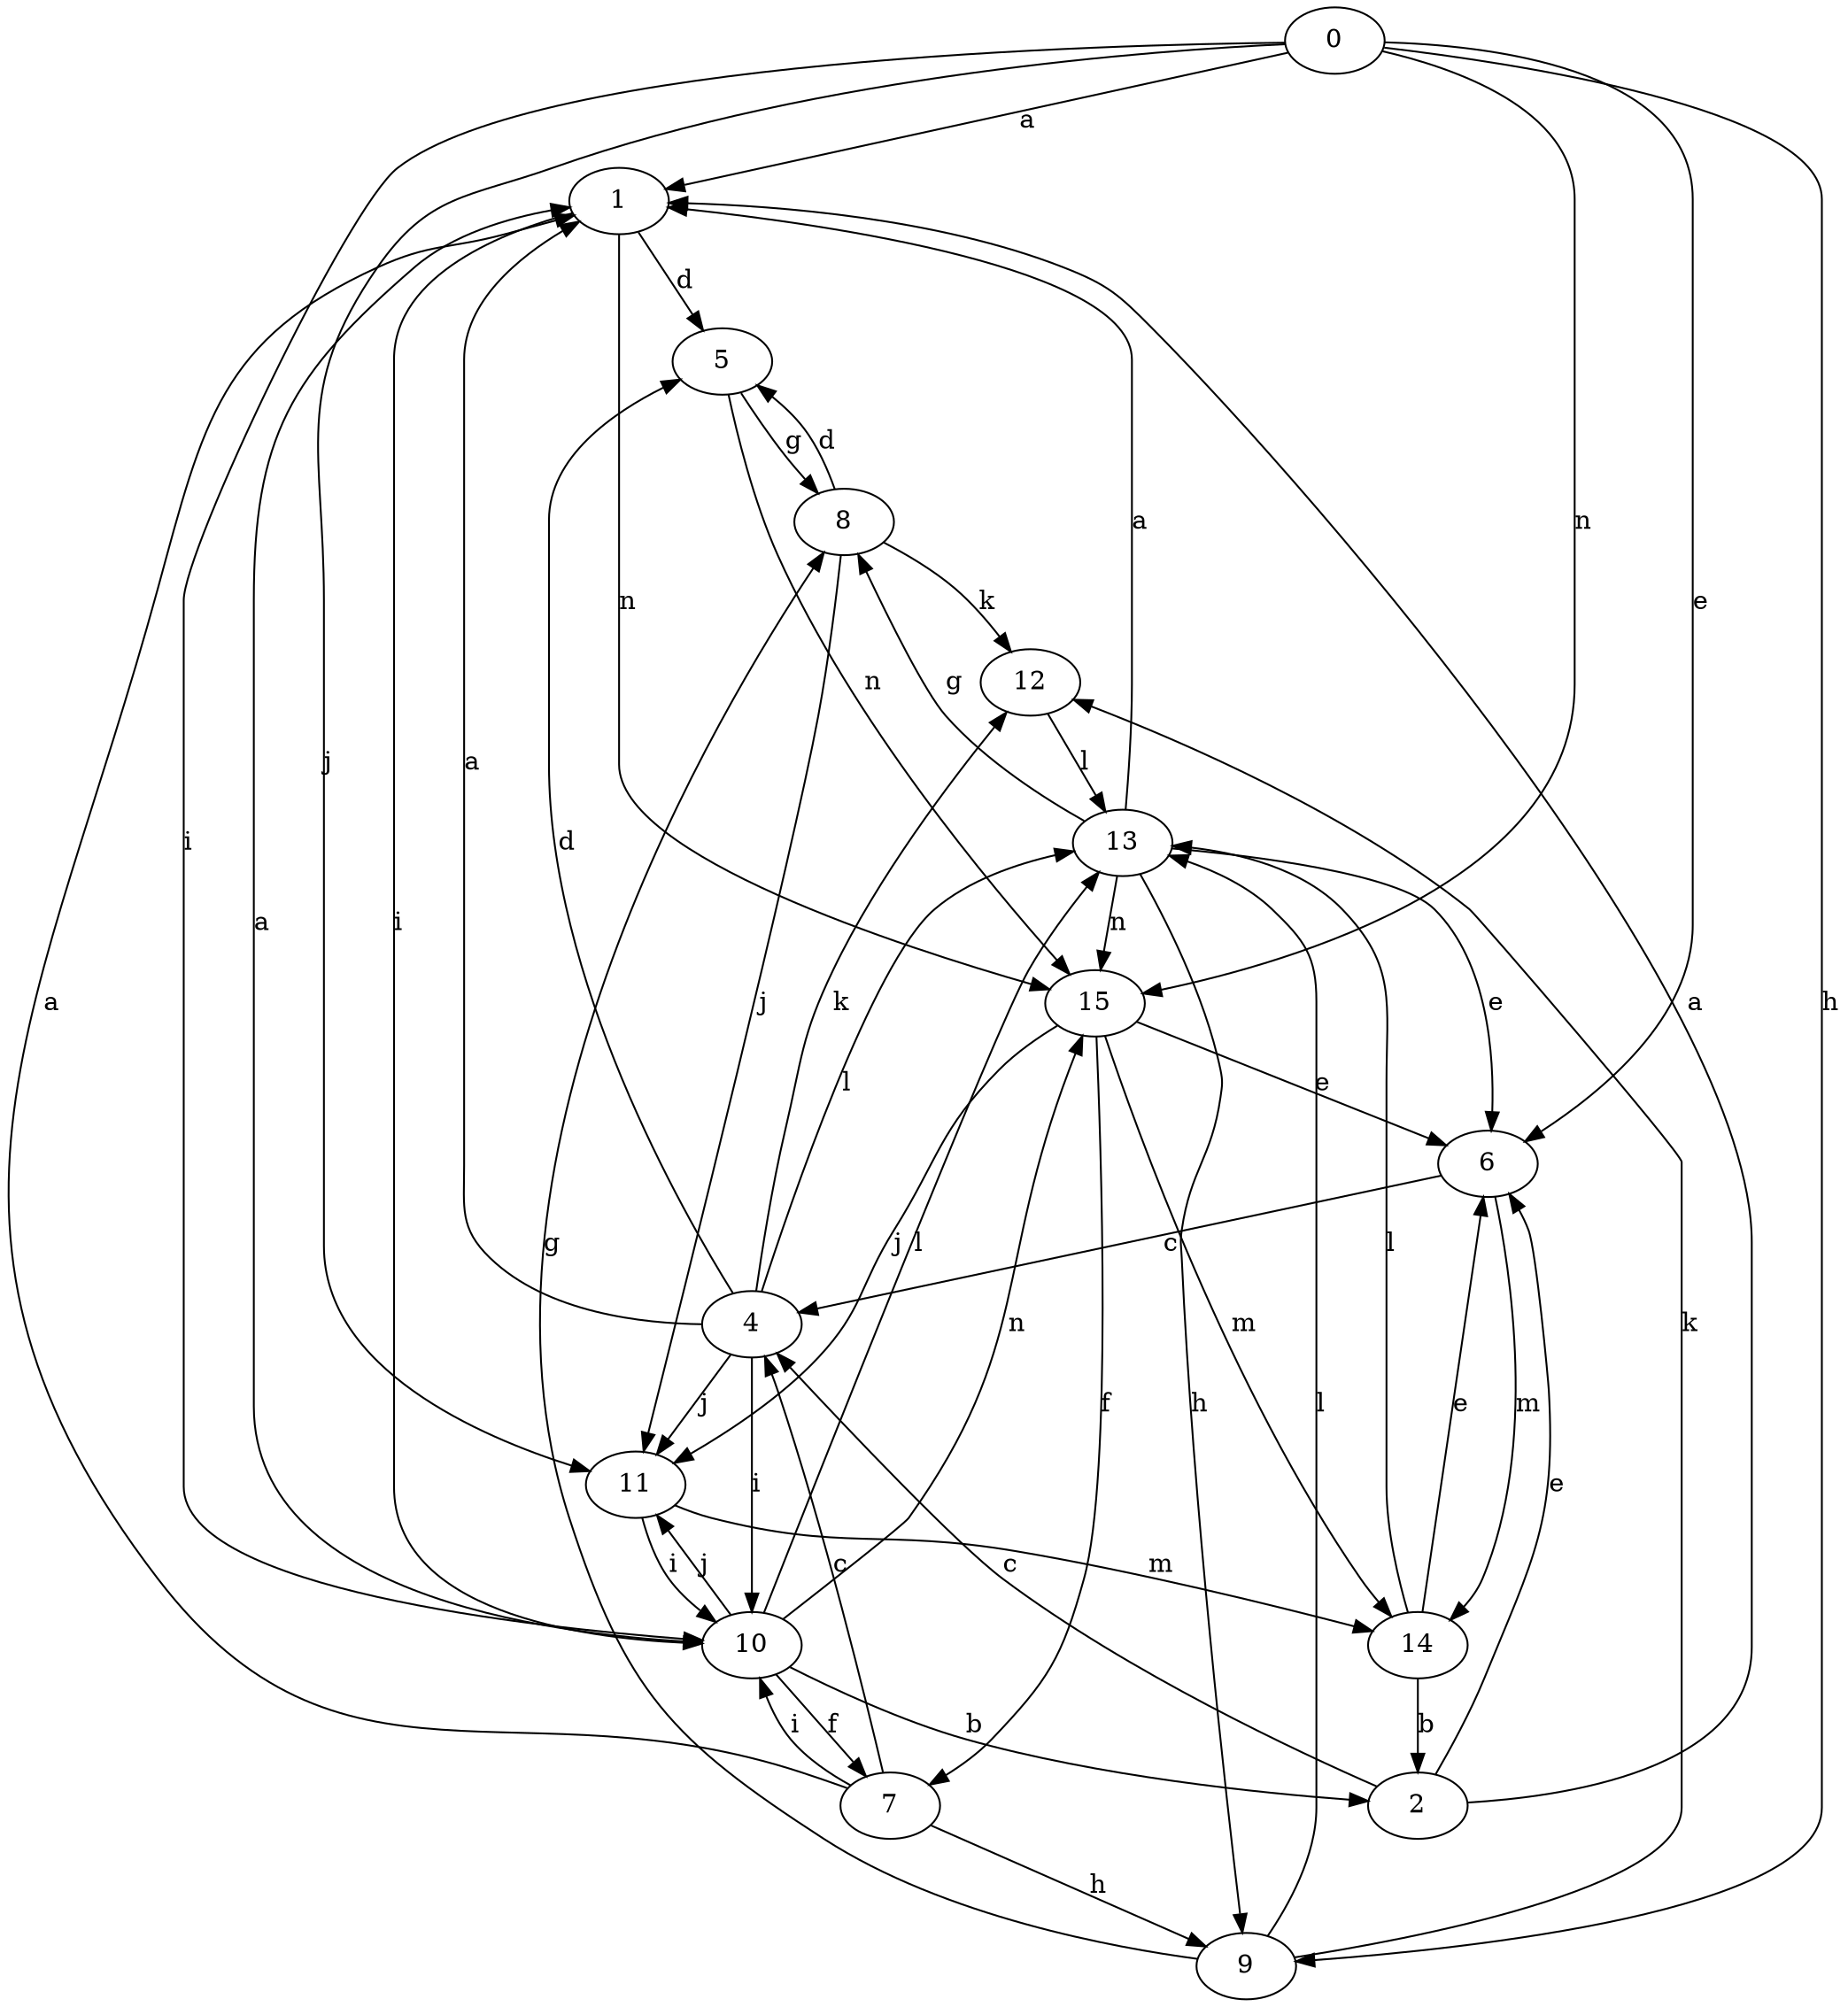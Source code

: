 strict digraph  {
1;
2;
4;
5;
6;
7;
8;
9;
10;
0;
11;
12;
13;
14;
15;
1 -> 5  [label=d];
1 -> 10  [label=i];
1 -> 15  [label=n];
2 -> 1  [label=a];
2 -> 4  [label=c];
2 -> 6  [label=e];
4 -> 1  [label=a];
4 -> 5  [label=d];
4 -> 10  [label=i];
4 -> 11  [label=j];
4 -> 12  [label=k];
4 -> 13  [label=l];
5 -> 8  [label=g];
5 -> 15  [label=n];
6 -> 4  [label=c];
6 -> 14  [label=m];
7 -> 1  [label=a];
7 -> 4  [label=c];
7 -> 9  [label=h];
7 -> 10  [label=i];
8 -> 5  [label=d];
8 -> 11  [label=j];
8 -> 12  [label=k];
9 -> 8  [label=g];
9 -> 12  [label=k];
9 -> 13  [label=l];
10 -> 1  [label=a];
10 -> 2  [label=b];
10 -> 7  [label=f];
10 -> 11  [label=j];
10 -> 13  [label=l];
10 -> 15  [label=n];
0 -> 1  [label=a];
0 -> 6  [label=e];
0 -> 9  [label=h];
0 -> 10  [label=i];
0 -> 11  [label=j];
0 -> 15  [label=n];
11 -> 10  [label=i];
11 -> 14  [label=m];
12 -> 13  [label=l];
13 -> 1  [label=a];
13 -> 6  [label=e];
13 -> 8  [label=g];
13 -> 9  [label=h];
13 -> 15  [label=n];
14 -> 2  [label=b];
14 -> 6  [label=e];
14 -> 13  [label=l];
15 -> 6  [label=e];
15 -> 7  [label=f];
15 -> 11  [label=j];
15 -> 14  [label=m];
}
